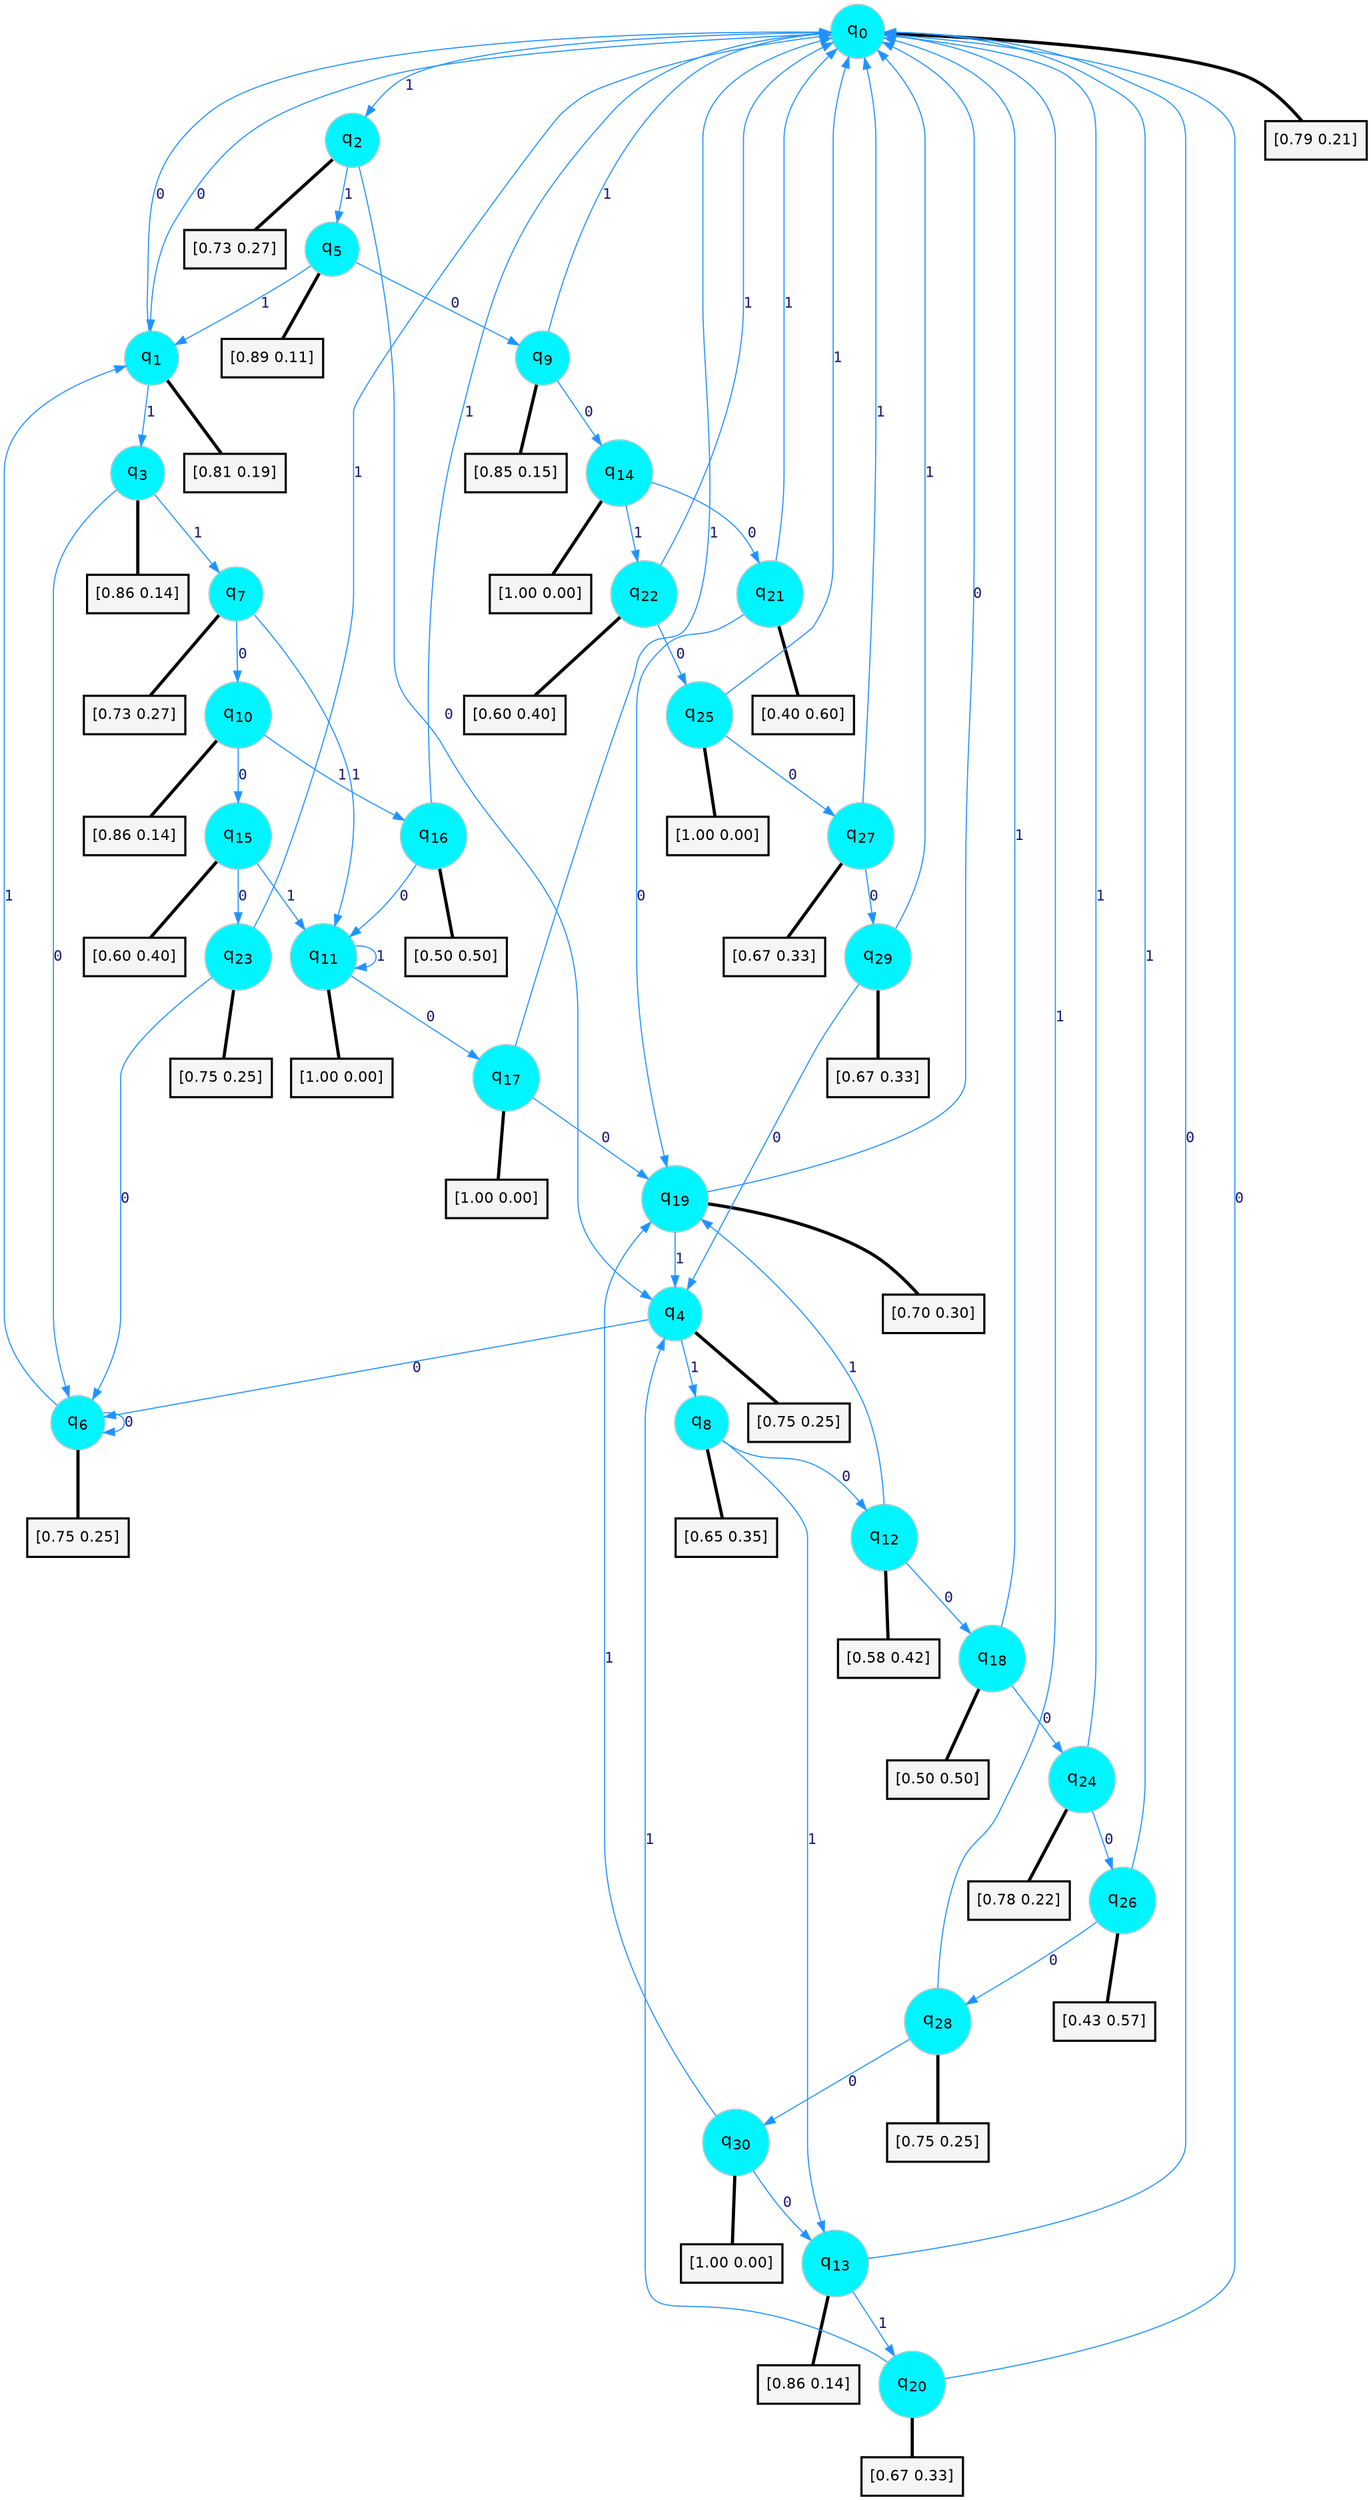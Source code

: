 digraph G {
graph [
bgcolor=transparent, dpi=300, rankdir=TD, size="40,25"];
node [
color=gray, fillcolor=turquoise1, fontcolor=black, fontname=Helvetica, fontsize=16, fontweight=bold, shape=circle, style=filled];
edge [
arrowsize=1, color=dodgerblue1, fontcolor=midnightblue, fontname=courier, fontweight=bold, penwidth=1, style=solid, weight=20];
0[label=<q<SUB>0</SUB>>];
1[label=<q<SUB>1</SUB>>];
2[label=<q<SUB>2</SUB>>];
3[label=<q<SUB>3</SUB>>];
4[label=<q<SUB>4</SUB>>];
5[label=<q<SUB>5</SUB>>];
6[label=<q<SUB>6</SUB>>];
7[label=<q<SUB>7</SUB>>];
8[label=<q<SUB>8</SUB>>];
9[label=<q<SUB>9</SUB>>];
10[label=<q<SUB>10</SUB>>];
11[label=<q<SUB>11</SUB>>];
12[label=<q<SUB>12</SUB>>];
13[label=<q<SUB>13</SUB>>];
14[label=<q<SUB>14</SUB>>];
15[label=<q<SUB>15</SUB>>];
16[label=<q<SUB>16</SUB>>];
17[label=<q<SUB>17</SUB>>];
18[label=<q<SUB>18</SUB>>];
19[label=<q<SUB>19</SUB>>];
20[label=<q<SUB>20</SUB>>];
21[label=<q<SUB>21</SUB>>];
22[label=<q<SUB>22</SUB>>];
23[label=<q<SUB>23</SUB>>];
24[label=<q<SUB>24</SUB>>];
25[label=<q<SUB>25</SUB>>];
26[label=<q<SUB>26</SUB>>];
27[label=<q<SUB>27</SUB>>];
28[label=<q<SUB>28</SUB>>];
29[label=<q<SUB>29</SUB>>];
30[label=<q<SUB>30</SUB>>];
31[label="[0.79 0.21]", shape=box,fontcolor=black, fontname=Helvetica, fontsize=14, penwidth=2, fillcolor=whitesmoke,color=black];
32[label="[0.81 0.19]", shape=box,fontcolor=black, fontname=Helvetica, fontsize=14, penwidth=2, fillcolor=whitesmoke,color=black];
33[label="[0.73 0.27]", shape=box,fontcolor=black, fontname=Helvetica, fontsize=14, penwidth=2, fillcolor=whitesmoke,color=black];
34[label="[0.86 0.14]", shape=box,fontcolor=black, fontname=Helvetica, fontsize=14, penwidth=2, fillcolor=whitesmoke,color=black];
35[label="[0.75 0.25]", shape=box,fontcolor=black, fontname=Helvetica, fontsize=14, penwidth=2, fillcolor=whitesmoke,color=black];
36[label="[0.89 0.11]", shape=box,fontcolor=black, fontname=Helvetica, fontsize=14, penwidth=2, fillcolor=whitesmoke,color=black];
37[label="[0.75 0.25]", shape=box,fontcolor=black, fontname=Helvetica, fontsize=14, penwidth=2, fillcolor=whitesmoke,color=black];
38[label="[0.73 0.27]", shape=box,fontcolor=black, fontname=Helvetica, fontsize=14, penwidth=2, fillcolor=whitesmoke,color=black];
39[label="[0.65 0.35]", shape=box,fontcolor=black, fontname=Helvetica, fontsize=14, penwidth=2, fillcolor=whitesmoke,color=black];
40[label="[0.85 0.15]", shape=box,fontcolor=black, fontname=Helvetica, fontsize=14, penwidth=2, fillcolor=whitesmoke,color=black];
41[label="[0.86 0.14]", shape=box,fontcolor=black, fontname=Helvetica, fontsize=14, penwidth=2, fillcolor=whitesmoke,color=black];
42[label="[1.00 0.00]", shape=box,fontcolor=black, fontname=Helvetica, fontsize=14, penwidth=2, fillcolor=whitesmoke,color=black];
43[label="[0.58 0.42]", shape=box,fontcolor=black, fontname=Helvetica, fontsize=14, penwidth=2, fillcolor=whitesmoke,color=black];
44[label="[0.86 0.14]", shape=box,fontcolor=black, fontname=Helvetica, fontsize=14, penwidth=2, fillcolor=whitesmoke,color=black];
45[label="[1.00 0.00]", shape=box,fontcolor=black, fontname=Helvetica, fontsize=14, penwidth=2, fillcolor=whitesmoke,color=black];
46[label="[0.60 0.40]", shape=box,fontcolor=black, fontname=Helvetica, fontsize=14, penwidth=2, fillcolor=whitesmoke,color=black];
47[label="[0.50 0.50]", shape=box,fontcolor=black, fontname=Helvetica, fontsize=14, penwidth=2, fillcolor=whitesmoke,color=black];
48[label="[1.00 0.00]", shape=box,fontcolor=black, fontname=Helvetica, fontsize=14, penwidth=2, fillcolor=whitesmoke,color=black];
49[label="[0.50 0.50]", shape=box,fontcolor=black, fontname=Helvetica, fontsize=14, penwidth=2, fillcolor=whitesmoke,color=black];
50[label="[0.70 0.30]", shape=box,fontcolor=black, fontname=Helvetica, fontsize=14, penwidth=2, fillcolor=whitesmoke,color=black];
51[label="[0.67 0.33]", shape=box,fontcolor=black, fontname=Helvetica, fontsize=14, penwidth=2, fillcolor=whitesmoke,color=black];
52[label="[0.40 0.60]", shape=box,fontcolor=black, fontname=Helvetica, fontsize=14, penwidth=2, fillcolor=whitesmoke,color=black];
53[label="[0.60 0.40]", shape=box,fontcolor=black, fontname=Helvetica, fontsize=14, penwidth=2, fillcolor=whitesmoke,color=black];
54[label="[0.75 0.25]", shape=box,fontcolor=black, fontname=Helvetica, fontsize=14, penwidth=2, fillcolor=whitesmoke,color=black];
55[label="[0.78 0.22]", shape=box,fontcolor=black, fontname=Helvetica, fontsize=14, penwidth=2, fillcolor=whitesmoke,color=black];
56[label="[1.00 0.00]", shape=box,fontcolor=black, fontname=Helvetica, fontsize=14, penwidth=2, fillcolor=whitesmoke,color=black];
57[label="[0.43 0.57]", shape=box,fontcolor=black, fontname=Helvetica, fontsize=14, penwidth=2, fillcolor=whitesmoke,color=black];
58[label="[0.67 0.33]", shape=box,fontcolor=black, fontname=Helvetica, fontsize=14, penwidth=2, fillcolor=whitesmoke,color=black];
59[label="[0.75 0.25]", shape=box,fontcolor=black, fontname=Helvetica, fontsize=14, penwidth=2, fillcolor=whitesmoke,color=black];
60[label="[0.67 0.33]", shape=box,fontcolor=black, fontname=Helvetica, fontsize=14, penwidth=2, fillcolor=whitesmoke,color=black];
61[label="[1.00 0.00]", shape=box,fontcolor=black, fontname=Helvetica, fontsize=14, penwidth=2, fillcolor=whitesmoke,color=black];
0->1 [label=0];
0->2 [label=1];
0->31 [arrowhead=none, penwidth=3,color=black];
1->0 [label=0];
1->3 [label=1];
1->32 [arrowhead=none, penwidth=3,color=black];
2->4 [label=0];
2->5 [label=1];
2->33 [arrowhead=none, penwidth=3,color=black];
3->6 [label=0];
3->7 [label=1];
3->34 [arrowhead=none, penwidth=3,color=black];
4->6 [label=0];
4->8 [label=1];
4->35 [arrowhead=none, penwidth=3,color=black];
5->9 [label=0];
5->1 [label=1];
5->36 [arrowhead=none, penwidth=3,color=black];
6->6 [label=0];
6->1 [label=1];
6->37 [arrowhead=none, penwidth=3,color=black];
7->10 [label=0];
7->11 [label=1];
7->38 [arrowhead=none, penwidth=3,color=black];
8->12 [label=0];
8->13 [label=1];
8->39 [arrowhead=none, penwidth=3,color=black];
9->14 [label=0];
9->0 [label=1];
9->40 [arrowhead=none, penwidth=3,color=black];
10->15 [label=0];
10->16 [label=1];
10->41 [arrowhead=none, penwidth=3,color=black];
11->17 [label=0];
11->11 [label=1];
11->42 [arrowhead=none, penwidth=3,color=black];
12->18 [label=0];
12->19 [label=1];
12->43 [arrowhead=none, penwidth=3,color=black];
13->0 [label=0];
13->20 [label=1];
13->44 [arrowhead=none, penwidth=3,color=black];
14->21 [label=0];
14->22 [label=1];
14->45 [arrowhead=none, penwidth=3,color=black];
15->23 [label=0];
15->11 [label=1];
15->46 [arrowhead=none, penwidth=3,color=black];
16->11 [label=0];
16->0 [label=1];
16->47 [arrowhead=none, penwidth=3,color=black];
17->19 [label=0];
17->0 [label=1];
17->48 [arrowhead=none, penwidth=3,color=black];
18->24 [label=0];
18->0 [label=1];
18->49 [arrowhead=none, penwidth=3,color=black];
19->0 [label=0];
19->4 [label=1];
19->50 [arrowhead=none, penwidth=3,color=black];
20->0 [label=0];
20->4 [label=1];
20->51 [arrowhead=none, penwidth=3,color=black];
21->19 [label=0];
21->0 [label=1];
21->52 [arrowhead=none, penwidth=3,color=black];
22->25 [label=0];
22->0 [label=1];
22->53 [arrowhead=none, penwidth=3,color=black];
23->6 [label=0];
23->0 [label=1];
23->54 [arrowhead=none, penwidth=3,color=black];
24->26 [label=0];
24->0 [label=1];
24->55 [arrowhead=none, penwidth=3,color=black];
25->27 [label=0];
25->0 [label=1];
25->56 [arrowhead=none, penwidth=3,color=black];
26->28 [label=0];
26->0 [label=1];
26->57 [arrowhead=none, penwidth=3,color=black];
27->29 [label=0];
27->0 [label=1];
27->58 [arrowhead=none, penwidth=3,color=black];
28->30 [label=0];
28->0 [label=1];
28->59 [arrowhead=none, penwidth=3,color=black];
29->4 [label=0];
29->0 [label=1];
29->60 [arrowhead=none, penwidth=3,color=black];
30->13 [label=0];
30->19 [label=1];
30->61 [arrowhead=none, penwidth=3,color=black];
}
